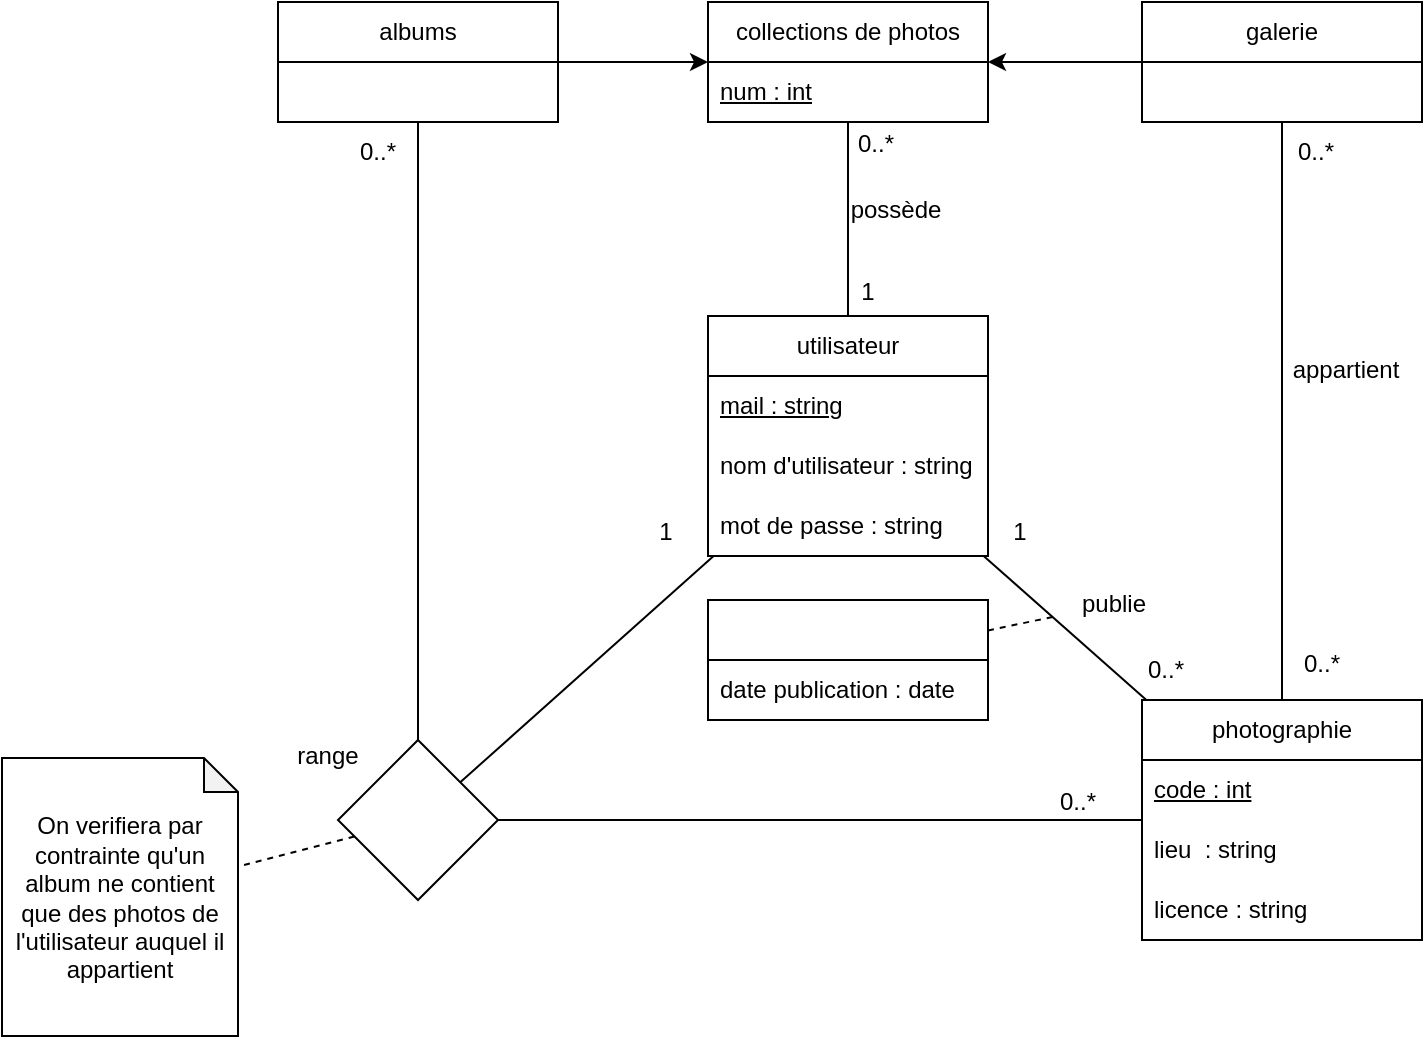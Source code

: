 <mxfile>
    <diagram id="Mt7PkXHLqf5pdUkRVsPp" name="Page-1">
        <mxGraphModel dx="1310" dy="1578" grid="0" gridSize="10" guides="1" tooltips="1" connect="1" arrows="1" fold="1" page="0" pageScale="1" pageWidth="1169" pageHeight="827" math="0" shadow="0">
            <root>
                <mxCell id="0"/>
                <mxCell id="1" parent="0"/>
                <mxCell id="38" value="photographie" style="swimlane;fontStyle=0;childLayout=stackLayout;horizontal=1;startSize=30;horizontalStack=0;resizeParent=1;resizeParentMax=0;resizeLast=0;collapsible=1;marginBottom=0;whiteSpace=wrap;html=1;" vertex="1" parent="1">
                    <mxGeometry x="226" y="-193" width="140" height="120" as="geometry"/>
                </mxCell>
                <mxCell id="39" value="&lt;u&gt;code : int&lt;/u&gt;" style="text;strokeColor=none;fillColor=none;align=left;verticalAlign=middle;spacingLeft=4;spacingRight=4;overflow=hidden;points=[[0,0.5],[1,0.5]];portConstraint=eastwest;rotatable=0;whiteSpace=wrap;html=1;" vertex="1" parent="38">
                    <mxGeometry y="30" width="140" height="30" as="geometry"/>
                </mxCell>
                <mxCell id="40" value="lieu&amp;nbsp;&amp;nbsp;: string" style="text;strokeColor=none;fillColor=none;align=left;verticalAlign=middle;spacingLeft=4;spacingRight=4;overflow=hidden;points=[[0,0.5],[1,0.5]];portConstraint=eastwest;rotatable=0;whiteSpace=wrap;html=1;" vertex="1" parent="38">
                    <mxGeometry y="60" width="140" height="30" as="geometry"/>
                </mxCell>
                <mxCell id="41" value="licence&amp;nbsp;: string" style="text;strokeColor=none;fillColor=none;align=left;verticalAlign=middle;spacingLeft=4;spacingRight=4;overflow=hidden;points=[[0,0.5],[1,0.5]];portConstraint=eastwest;rotatable=0;whiteSpace=wrap;html=1;" vertex="1" parent="38">
                    <mxGeometry y="90" width="140" height="30" as="geometry"/>
                </mxCell>
                <mxCell id="42" value="utilisateur" style="swimlane;fontStyle=0;childLayout=stackLayout;horizontal=1;startSize=30;horizontalStack=0;resizeParent=1;resizeParentMax=0;resizeLast=0;collapsible=1;marginBottom=0;whiteSpace=wrap;html=1;" vertex="1" parent="1">
                    <mxGeometry x="9" y="-385" width="140" height="120" as="geometry"/>
                </mxCell>
                <mxCell id="43" value="&lt;u&gt;mail : string&lt;/u&gt;" style="text;strokeColor=none;fillColor=none;align=left;verticalAlign=middle;spacingLeft=4;spacingRight=4;overflow=hidden;points=[[0,0.5],[1,0.5]];portConstraint=eastwest;rotatable=0;whiteSpace=wrap;html=1;" vertex="1" parent="42">
                    <mxGeometry y="30" width="140" height="30" as="geometry"/>
                </mxCell>
                <mxCell id="44" value="nom d'utilisateur&amp;nbsp;: string" style="text;strokeColor=none;fillColor=none;align=left;verticalAlign=middle;spacingLeft=4;spacingRight=4;overflow=hidden;points=[[0,0.5],[1,0.5]];portConstraint=eastwest;rotatable=0;whiteSpace=wrap;html=1;" vertex="1" parent="42">
                    <mxGeometry y="60" width="140" height="30" as="geometry"/>
                </mxCell>
                <mxCell id="45" value="mot de passe&amp;nbsp;: string" style="text;strokeColor=none;fillColor=none;align=left;verticalAlign=middle;spacingLeft=4;spacingRight=4;overflow=hidden;points=[[0,0.5],[1,0.5]];portConstraint=eastwest;rotatable=0;whiteSpace=wrap;html=1;" vertex="1" parent="42">
                    <mxGeometry y="90" width="140" height="30" as="geometry"/>
                </mxCell>
                <mxCell id="86" style="edgeStyle=none;html=1;strokeColor=default;endArrow=none;endFill=0;" edge="1" parent="1" source="80" target="42">
                    <mxGeometry relative="1" as="geometry">
                        <mxPoint x="-22" y="-415" as="sourcePoint"/>
                        <mxPoint x="30" y="-339" as="targetPoint"/>
                    </mxGeometry>
                </mxCell>
                <mxCell id="72" value="albums" style="swimlane;fontStyle=0;childLayout=stackLayout;horizontal=1;startSize=30;horizontalStack=0;resizeParent=1;resizeParentMax=0;resizeLast=0;collapsible=1;marginBottom=0;whiteSpace=wrap;html=1;" vertex="1" parent="1">
                    <mxGeometry x="-206" y="-542" width="140" height="60" as="geometry"/>
                </mxCell>
                <mxCell id="101" style="edgeStyle=none;html=1;strokeColor=default;endArrow=none;endFill=0;" edge="1" parent="1" source="76" target="38">
                    <mxGeometry relative="1" as="geometry"/>
                </mxCell>
                <mxCell id="76" value="galerie" style="swimlane;fontStyle=0;childLayout=stackLayout;horizontal=1;startSize=30;horizontalStack=0;resizeParent=1;resizeParentMax=0;resizeLast=0;collapsible=1;marginBottom=0;whiteSpace=wrap;html=1;" vertex="1" parent="1">
                    <mxGeometry x="226" y="-542" width="140" height="60" as="geometry"/>
                </mxCell>
                <mxCell id="80" value="collections de photos" style="swimlane;fontStyle=0;childLayout=stackLayout;horizontal=1;startSize=30;horizontalStack=0;resizeParent=1;resizeParentMax=0;resizeLast=0;collapsible=1;marginBottom=0;whiteSpace=wrap;html=1;" vertex="1" parent="1">
                    <mxGeometry x="9" y="-542" width="140" height="60" as="geometry"/>
                </mxCell>
                <mxCell id="81" value="&lt;u&gt;num : int&lt;/u&gt;" style="text;strokeColor=none;fillColor=none;align=left;verticalAlign=middle;spacingLeft=4;spacingRight=4;overflow=hidden;points=[[0,0.5],[1,0.5]];portConstraint=eastwest;rotatable=0;whiteSpace=wrap;html=1;" vertex="1" parent="80">
                    <mxGeometry y="30" width="140" height="30" as="geometry"/>
                </mxCell>
                <mxCell id="84" value="" style="endArrow=classic;html=1;strokeColor=default;" edge="1" parent="1" source="72" target="80">
                    <mxGeometry width="50" height="50" relative="1" as="geometry">
                        <mxPoint x="136" y="-234" as="sourcePoint"/>
                        <mxPoint x="186" y="-284" as="targetPoint"/>
                    </mxGeometry>
                </mxCell>
                <mxCell id="85" value="" style="endArrow=classic;html=1;strokeColor=default;" edge="1" parent="1" source="76" target="80">
                    <mxGeometry width="50" height="50" relative="1" as="geometry">
                        <mxPoint x="136" y="-234" as="sourcePoint"/>
                        <mxPoint x="186" y="-284" as="targetPoint"/>
                    </mxGeometry>
                </mxCell>
                <mxCell id="87" value="possède" style="text;html=1;strokeColor=none;fillColor=none;align=center;verticalAlign=middle;whiteSpace=wrap;rounded=0;" vertex="1" parent="1">
                    <mxGeometry x="73" y="-453" width="60" height="30" as="geometry"/>
                </mxCell>
                <mxCell id="88" value="1" style="text;html=1;strokeColor=none;fillColor=none;align=center;verticalAlign=middle;whiteSpace=wrap;rounded=0;" vertex="1" parent="1">
                    <mxGeometry x="59" y="-412" width="60" height="30" as="geometry"/>
                </mxCell>
                <mxCell id="89" value="0..*" style="text;html=1;strokeColor=none;fillColor=none;align=center;verticalAlign=middle;whiteSpace=wrap;rounded=0;" vertex="1" parent="1">
                    <mxGeometry x="63" y="-486" width="60" height="30" as="geometry"/>
                </mxCell>
                <mxCell id="102" value="appartient" style="text;html=1;strokeColor=none;fillColor=none;align=center;verticalAlign=middle;whiteSpace=wrap;rounded=0;" vertex="1" parent="1">
                    <mxGeometry x="298" y="-373" width="60" height="30" as="geometry"/>
                </mxCell>
                <mxCell id="103" value="0..*" style="text;html=1;strokeColor=none;fillColor=none;align=center;verticalAlign=middle;whiteSpace=wrap;rounded=0;" vertex="1" parent="1">
                    <mxGeometry x="283" y="-482" width="60" height="30" as="geometry"/>
                </mxCell>
                <mxCell id="104" value="0..*" style="text;html=1;strokeColor=none;fillColor=none;align=center;verticalAlign=middle;whiteSpace=wrap;rounded=0;" vertex="1" parent="1">
                    <mxGeometry x="286" y="-226" width="60" height="30" as="geometry"/>
                </mxCell>
                <mxCell id="105" style="edgeStyle=none;html=1;endArrow=none;endFill=0;" edge="1" parent="1" source="42" target="38">
                    <mxGeometry relative="1" as="geometry">
                        <mxPoint x="-220" y="-79.551" as="sourcePoint"/>
                        <mxPoint x="-48" y="-78.449" as="targetPoint"/>
                    </mxGeometry>
                </mxCell>
                <mxCell id="106" value="publie" style="text;html=1;strokeColor=none;fillColor=none;align=center;verticalAlign=middle;whiteSpace=wrap;rounded=0;" vertex="1" parent="1">
                    <mxGeometry x="182" y="-256" width="60" height="30" as="geometry"/>
                </mxCell>
                <mxCell id="107" value="" style="swimlane;fontStyle=0;childLayout=stackLayout;horizontal=1;startSize=30;horizontalStack=0;resizeParent=1;resizeParentMax=0;resizeLast=0;collapsible=1;marginBottom=0;whiteSpace=wrap;html=1;" vertex="1" parent="1">
                    <mxGeometry x="9" y="-243" width="140" height="60" as="geometry"/>
                </mxCell>
                <mxCell id="108" value="date publication : date" style="text;strokeColor=none;fillColor=none;align=left;verticalAlign=middle;spacingLeft=4;spacingRight=4;overflow=hidden;points=[[0,0.5],[1,0.5]];portConstraint=eastwest;rotatable=0;whiteSpace=wrap;html=1;" vertex="1" parent="107">
                    <mxGeometry y="30" width="140" height="30" as="geometry"/>
                </mxCell>
                <mxCell id="109" value="" style="endArrow=none;dashed=1;html=1;" edge="1" parent="1" source="107" target="106">
                    <mxGeometry width="50" height="50" relative="1" as="geometry">
                        <mxPoint x="-280" y="142" as="sourcePoint"/>
                        <mxPoint x="-130" y="142" as="targetPoint"/>
                    </mxGeometry>
                </mxCell>
                <mxCell id="110" value="1" style="text;html=1;strokeColor=none;fillColor=none;align=center;verticalAlign=middle;whiteSpace=wrap;rounded=0;" vertex="1" parent="1">
                    <mxGeometry x="135" y="-292" width="60" height="30" as="geometry"/>
                </mxCell>
                <mxCell id="111" value="0..*" style="text;html=1;strokeColor=none;fillColor=none;align=center;verticalAlign=middle;whiteSpace=wrap;rounded=0;" vertex="1" parent="1">
                    <mxGeometry x="208" y="-223" width="60" height="30" as="geometry"/>
                </mxCell>
                <mxCell id="113" style="edgeStyle=none;html=1;strokeColor=default;endArrow=none;endFill=0;" edge="1" parent="1" source="112" target="38">
                    <mxGeometry relative="1" as="geometry"/>
                </mxCell>
                <mxCell id="114" style="edgeStyle=none;html=1;strokeColor=default;endArrow=none;endFill=0;" edge="1" parent="1" source="112" target="72">
                    <mxGeometry relative="1" as="geometry"/>
                </mxCell>
                <mxCell id="115" style="edgeStyle=none;html=1;strokeColor=default;endArrow=none;endFill=0;" edge="1" parent="1" source="112" target="42">
                    <mxGeometry relative="1" as="geometry"/>
                </mxCell>
                <mxCell id="112" value="" style="rhombus;whiteSpace=wrap;html=1;strokeColor=default;" vertex="1" parent="1">
                    <mxGeometry x="-176" y="-173" width="80" height="80" as="geometry"/>
                </mxCell>
                <mxCell id="116" value="1" style="text;html=1;strokeColor=none;fillColor=none;align=center;verticalAlign=middle;whiteSpace=wrap;rounded=0;" vertex="1" parent="1">
                    <mxGeometry x="-42" y="-292" width="60" height="30" as="geometry"/>
                </mxCell>
                <mxCell id="117" value="0..*" style="text;html=1;strokeColor=none;fillColor=none;align=center;verticalAlign=middle;whiteSpace=wrap;rounded=0;" vertex="1" parent="1">
                    <mxGeometry x="-186" y="-482" width="60" height="30" as="geometry"/>
                </mxCell>
                <mxCell id="118" value="0..*" style="text;html=1;strokeColor=none;fillColor=none;align=center;verticalAlign=middle;whiteSpace=wrap;rounded=0;" vertex="1" parent="1">
                    <mxGeometry x="164" y="-157" width="60" height="30" as="geometry"/>
                </mxCell>
                <mxCell id="119" value="range" style="text;html=1;strokeColor=none;fillColor=none;align=center;verticalAlign=middle;whiteSpace=wrap;rounded=0;" vertex="1" parent="1">
                    <mxGeometry x="-211" y="-180" width="60" height="30" as="geometry"/>
                </mxCell>
                <mxCell id="120" value="On verifiera par contrainte qu'un album ne contient que des photos de l'utilisateur auquel il appartient" style="shape=note;whiteSpace=wrap;html=1;backgroundOutline=1;darkOpacity=0.05;strokeColor=default;size=17;" vertex="1" parent="1">
                    <mxGeometry x="-344" y="-164" width="118" height="139" as="geometry"/>
                </mxCell>
                <mxCell id="123" value="" style="endArrow=none;dashed=1;html=1;strokeColor=default;" edge="1" parent="1" source="112" target="120">
                    <mxGeometry width="50" height="50" relative="1" as="geometry">
                        <mxPoint x="14" y="-316" as="sourcePoint"/>
                        <mxPoint x="64" y="-366" as="targetPoint"/>
                    </mxGeometry>
                </mxCell>
            </root>
        </mxGraphModel>
    </diagram>
</mxfile>